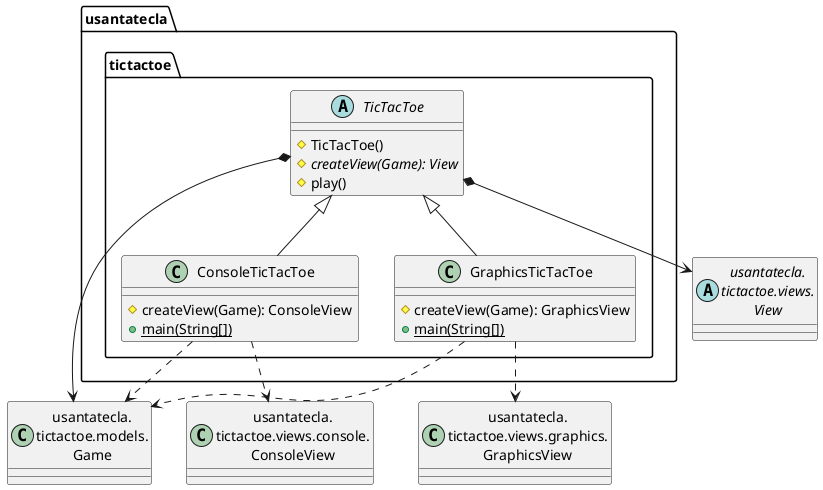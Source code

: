 @startuml tictactoe
class Game as "usantatecla.\ntictactoe.models.\nGame"
abstract class View as "usantatecla.\ntictactoe.views.\nView"
class ConsoleView as "usantatecla.\ntictactoe.views.console.\nConsoleView"
class GraphicsView as "usantatecla.\ntictactoe.views.graphics.\nGraphicsView"

class usantatecla.tictactoe.ConsoleTicTacToe {
	# createView(Game): ConsoleView
	+ {static} main(String[])
}
usantatecla.tictactoe.ConsoleTicTacToe .down.> ConsoleView
usantatecla.tictactoe.ConsoleTicTacToe .down.> Game

class usantatecla.tictactoe.GraphicsTicTacToe {
	# createView(Game): GraphicsView
	+ {static} main(String[])
}
usantatecla.tictactoe.GraphicsTicTacToe .down.> GraphicsView
usantatecla.tictactoe.GraphicsTicTacToe .down.> Game

abstract class  usantatecla.tictactoe.TicTacToe{
	# TicTacToe()
	# {abstract} createView(Game): View
	# play()
}
usantatecla.tictactoe.TicTacToe <|-down- usantatecla.tictactoe.ConsoleTicTacToe
usantatecla.tictactoe.TicTacToe <|-down- usantatecla.tictactoe.GraphicsTicTacToe
usantatecla.tictactoe.TicTacToe *-down-> Game
usantatecla.tictactoe.TicTacToe *-down-> View

@enduml

@startuml tictactoe.views
class Game as "usantatecla.\ntictactoe.models.\nGame"
class Console as "usantatecla.\nutils.\nConsole"
enum Error as "usantatecla.\ntictactoe.types.\nError"

abstract class usantatecla.tictactoe.views.WithGameView {
	+ WithGameView(Game)
}
usantatecla.tictactoe.views.WithGameView *-down-> Game

abstract class usantatecla.tictactoe.views.ErrorView {
	+ {static} String[] MESSAGES
	+ ErrorView(Error)
}
usantatecla.tictactoe.views.ErrorView *-down-> Error

enum usantatecla.tictactoe.views.Message {
	+ TITTLE
	+ NUMBER_PLAYERS
	+ SEPARATOR
	+ VERTICAL_LINE_LEFT
	+ VERTICAL_LINE_CENTERED
	+ VERTICAL_LINE_RIGHT
	+ ENTER_COORDINATE_TO_PUT
	+ ENTER_COORDINATE_TO_REMOVE
	+ COORDINATE_TO_PUT
	+ COORDINATE_TO_REMOVE
	+ COORDINATE_TO_MOVE
	+ PLAYER_WIN
	+ RESUME
	- String message;

	- Message(String)
	+ getMessage(): String
	+ write()
	+ writeln()
	+ toString(): String
}
usantatecla.tictactoe.views.Message .down.> Console

abstract class usantatecla.tictactoe.views.View {
	+ View(Game)
	+ interact()
	# {abstract} start()
	# {abstract} play()
	# {abstract} isNewGame(): boolean
}
usantatecla.tictactoe.views.View -up-|> usantatecla.tictactoe.views.WithGameView
usantatecla.tictactoe.views.View .down.> Game

@enduml

@startuml tictactoe.views.console
class Game as "usantatecla.\ntictactoe.models.\nGame"
class Coordinate as "usantatecla.\ntictactoe.models.\nCoordinate"
enum Error as "usantatecla.\ntictactoe.types.\nError"
enum Token as "usantatecla.\ntictactoe.types.\nToken"
abstract class WithGameView as "usantatecla.\ntictactoe.views.\nWithGameView"
abstract class View as "usantatecla.\ntictactoe.views.\nView"
abstract class ErrorView as "usantatecla.\ntictactoe.views.\nErrorView"
class Message as "usantatecla.\ntictactoe.views.\nMessage"
class Console as "usantatecla.\nutils.\nConsole"
class YesNoDialog as "usantatecla.\nutils.\nYesNoDialog"
class LimitedIntDialog as "usantatecla.\nutils.\nLimitedIntDialog"

class usantatecla.tictactoe.views.console.CoordinateView {
	+ read(String): Coordinate
}
usantatecla.tictactoe.views.console.CoordinateView .down.> usantatecla.tictactoe.views.console.ErrorView
usantatecla.tictactoe.views.console.CoordinateView .down.> Console
usantatecla.tictactoe.views.console.CoordinateView .down.> Error
usantatecla.tictactoe.views.console.CoordinateView .down.> Coordinate

class usantatecla.tictactoe.views.console.ErrorView {
	~ ErrorView(Error)
	~ writeln()
}
usantatecla.tictactoe.views.console.ErrorView -up-|> ErrorView
usantatecla.tictactoe.views.console.ErrorView .down.> Console
usantatecla.tictactoe.views.console.ErrorView *-down-> Error

class usantatecla.tictactoe.views.console.BoardView {
	~ GameView(Game)
	~ write()
}
usantatecla.tictactoe.views.console.BoardView *-down-> Game
usantatecla.tictactoe.views.console.BoardView .down.> usantatecla.tictactoe.views.console.TokenView
usantatecla.tictactoe.views.console.BoardView .down.> Coordinate
usantatecla.tictactoe.views.console.BoardView .down.> Message

class usantatecla.tictactoe.views.console.PlayView {
	~ PlayView(Game)
	~ interact()
	- put()
	- move()
	~ createRandomCoordinate(): Coordinate
}
WithGameView <|-down- usantatecla.tictactoe.views.console.PlayView
usantatecla.tictactoe.views.console.PlayView .down.> usantatecla.tictactoe.views.console.ErrorView
usantatecla.tictactoe.views.console.PlayView .down.> usantatecla.tictactoe.views.console.CoordinateView
usantatecla.tictactoe.views.console.PlayView .down.> usantatecla.tictactoe.views.console.BoardView
usantatecla.tictactoe.views.console.PlayView .down.> usantatecla.tictactoe.views.console.TokenView
usantatecla.tictactoe.views.console.PlayView .down.> Coordinate
usantatecla.tictactoe.views.console.PlayView .down.> Message
usantatecla.tictactoe.views.console.PlayView .down.> Error

class usantatecla.tictactoe.views.console.ResumeView {
	~ interact(): boolean
}
WithGameView <|-down- usantatecla.tictactoe.views.console.ResumeView
usantatecla.tictactoe.views.console.ResumeView .down.> Message
usantatecla.tictactoe.views.console.ResumeView .down.> YesNoDialog

class usantatecla.tictactoe.views.console.StartView {
	~ interact()
}
WithGameView <|-down- usantatecla.tictactoe.views.console.StartView
usantatecla.tictactoe.views.console.StartView .down.> usantatecla.tictactoe.views.console.BoardView
usantatecla.tictactoe.views.console.StartView .down.> Message
usantatecla.tictactoe.views.console.StartView .down.> LimitedIntDialog

class usantatecla.tictactoe.views.console.TokenView {
	+ {static} char[] SYMBOLS
	~ TokenView(Token)
	~ write()
}
usantatecla.tictactoe.views.console.TokenView *-down-> Token
usantatecla.tictactoe.views.console.TokenView .down.> Console

class usantatecla.tictactoe.views.console.ConsoleView {
	+ ConsoleView(Game)
	# start()
	# play()
	# isNewGame(): boolean
}
View <|-down- usantatecla.tictactoe.views.console.ConsoleView
usantatecla.tictactoe.views.console.ConsoleView *-down-> usantatecla.tictactoe.views.console.ResumeView
usantatecla.tictactoe.views.console.ConsoleView *-down-> usantatecla.tictactoe.views.console.PlayView
usantatecla.tictactoe.views.console.ConsoleView *-down-> usantatecla.tictactoe.views.console.StartView

@enduml

@startuml tictactoe.views.graphics
class usantatecla.tictactoe.views.graphics.ChoosePlayersView {

	- {static} ACCEPT: String
	- label: JLabel
	- textField: JTextField
	- button: JButton
	- playersNumber: String

	~ ChoosePlayersView(JRootPane)
	~ resetPlayersNumber()
	~ getPlayersNumber(): String
	+ actionPerformed(ActionEvent)
	+ keyTyped(KeyEvent)
	+ keyPressed(KeyEvent)
	+ keyReleased(KeyEvent)

}

class ErrorView as "usantatecla.tictactoe.views.ErrorView"
class Coordinate as "usantatecla.tictactoe.models.Coordinate"




usantatecla.tictactoe.views.graphics.ChoosePlayersView .down.> usantatecla.tictactoe.views.graphics.Constraints
usantatecla.tictactoe.views.graphics.ChoosePlayersView .down.> ErrorView

class usantatecla.tictactoe.views.graphics.Constraints {

	~ Constraints(int, int, int, int)

}


class usantatecla.tictactoe.views.graphics.CoordinateMoveView extends usantatecla.tictactoe.views.graphics.CoordinateView {

	{static} ENTER_COORDINATE_TO_REMOVE: String
	- labelRowToMove: JLabel
	- labelColumnToMove: JLabel
	- titleLabelToMove: JLabel
	- textFieldRowToMove: JTextField
	- textFieldColumnToMove: JTextField
	- coordinates: Coordinate[]

	~ CoordinateMoveView()
	~ resetCoordinates()
	~ getCoordinates(): Coordinate[]
	+ actionPerformed(ActionEvent)

}

class Error as "usantatecla.tictactoe.types.Error"
class ErrorView as "usantatecla.tictactoe.views.ErrorView"


usantatecla.tictactoe.views.graphics.CoordinateMoveView .down.> Error
usantatecla.tictactoe.views.graphics.CoordinateMoveView .down.> ErrorView
usantatecla.tictactoe.views.graphics.CoordinateMoveView *-down-> "2" Coordinate

class usantatecla.tictactoe.views.graphics.CoordinatePutView extends usantatecla.tictactoe.views.graphics.CoordinateView {

	~ CoordinatePutView()
	~ resetCoordinate()
	~ Coordinate getCoordinate()
	+ actionPerformed(ActionEvent)
	+ keyTyped(KeyEvent)
	+ keyPressed(KeyEvent)
	+ keyReleased(KeyEvent)

}

class Coordinate as "usantatecla.tictactoe.models.Coordinate"

usantatecla.tictactoe.views.graphics.CoordinatePutView .down.> ErrorView
usantatecla.tictactoe.views.graphics.CoordinatePutView *-down-> Coordinate

class usantatecla.tictactoe.views.graphics.CoordinateView  {

	# {static} String ENTER_COORDINATE_TO_PUT
	# {static} String ACCEPT
	# labelRow: JLabel
	# labelColumn: JLabel
	# titleLabel: JLabel
	# textFieldRow: JTextField
	# textFieldColumn: JTextField
	# button: JButton

	CoordinateView()
	+ {abstract} actionPerformed(ActionEvent)
	+ keyTyped(KeyEvent)
	+ keyPressed(KeyEvent)
	+ keyReleased(KeyEvent)
}


class usantatecla.tictactoe.views.graphics.GameView  {

	~ GameView(Game)
	~ write()
	- printRowBoard(int)
	- getSquareBoardText(int, int): String

}

class Game as "usantatecla.tictactoe.models.Game"
class Token as "usantatecla.tictactoe.types.Token"
class Message as "usantatecla.tictactoe.views.Message"
class TokenView as "usantatecla.tictactoe.views.console.TokenView"

usantatecla.tictactoe.views.graphics.GameView *-down-> Game
usantatecla.tictactoe.views.graphics.GameView .down.> Coordinate
usantatecla.tictactoe.views.graphics.GameView .down.> Token
usantatecla.tictactoe.views.graphics.GameView .down.> Message
usantatecla.tictactoe.views.graphics.GameView .down.> Token
usantatecla.tictactoe.views.graphics.GameView .down.> TokenView

class usantatecla.tictactoe.views.graphics.PlayView {

	~ {static} ENTER_COORDINATE_TO_PUT: String
	~ {static} ENTER_COORDINATE_TO_REMOVE: String

	~ PlayView(Game)
	~ interact()
	- put()
	- move()

}

usantatecla.tictactoe.views.graphics.PlayView .down.> Coordinate
usantatecla.tictactoe.views.graphics.PlayView *-down-> Game
usantatecla.tictactoe.views.graphics.PlayView *-down-> usantatecla.tictactoe.views.graphics.GameView
usantatecla.tictactoe.views.graphics.PlayView *-down-> usantatecla.tictactoe.views.graphics.CoordinateMoveView
usantatecla.tictactoe.views.graphics.PlayView *-down-> usantatecla.tictactoe.views.graphics.CoordinatePutView
usantatecla.tictactoe.views.graphics.PlayView *-down-> ErrorView
usantatecla.tictactoe.views.graphics.PlayView *-down-> Message

class usantatecla.tictactoe.views.graphics.ResumeView {

	- newGame: boolean

	~ ResumeView()
	~ isResumedGame(): boolean

}

usantatecla.tictactoe.views.graphics.ResumeView .down.> Message

class usantatecla.tictactoe.views.graphics.StartView  {

	~ StartView(Game)
	~ interact()

}

usantatecla.tictactoe.views.graphics.StartView *-down-> Game
usantatecla.tictactoe.views.graphics.StartView .down.> Message
usantatecla.tictactoe.views.graphics.StartView .down.> usantatecla.tictactoe.views.graphics.ChoosePlayersView
usantatecla.tictactoe.views.graphics.StartView .down.> usantatecla.tictactoe.views.graphics.GameView

class usantatecla.tictactoe.views.graphics.GraphicsView extends View {

	+ View(GameView)

}

class View as "usantatecla.tictactoe.views.View"

usantatecla.tictactoe.views.graphics.GraphicsView *-down-> usantatecla.tictactoe.views.graphics.PlayView
usantatecla.tictactoe.views.graphics.GraphicsView *-down-> usantatecla.tictactoe.views.graphics.StartView
usantatecla.tictactoe.views.graphics.GraphicsView .down.> usantatecla.tictactoe.views.graphics.ResumeView
@enduml

@startuml tictactoe.models
enum Error as "usantatecla.\ntictactoe.types.\nError"
enum Token as "usantatecla.\ntictactoe.types.\nToken"
class Direction as "usantatecla.utils.\nDirection"
class ConcreteCoordinate as "usantatecla.utils.\nConcreteCoordinate"
class ClosedInterval as "usantatecla.utils.\nClosedInterval"

class  usantatecla.tictactoe.models.Board{
  ~ Board()
  ~ reset()
  ~ getToken(Coordinate): Token
  ~ isCompleted(): boolean
  ~ put(Coordinate, Token)
  ~ move(Coordinate, Coordinate)
  - remove(Coordinate)
  ~ isOccupied(Coordinate, Token): boolean
  ~ isEmpty(Coordinate): boolean
  ~ isTicTacToe(Token): boolean
  - getCoordinates(Token): List<Coordinate>
}
usantatecla.tictactoe.models.Board *-down-> "*" Token
usantatecla.tictactoe.models.Board .down.> usantatecla.tictactoe.models.Coordinate
usantatecla.tictactoe.models.Board .down.> Direction

class  usantatecla.tictactoe.models.Coordinate{
  - {static} NULL_COORDINATE: Coordinate
  + {static} DIMENSION: int
  - {static} LIMITS: ClosedInterval
  + Coordinate()
  + Coordinate(int, int)
  + isNull(): boolean
  + isValid(): Error
  + getDirection(Coordinate): Direction
  - inInverseDiagonal(): boolean
  + random()
  + equals(Object): boolean
}
ConcreteCoordinate <|-down- usantatecla.tictactoe.models.Coordinate
usantatecla.tictactoe.models.Coordinate .down.> Error
usantatecla.tictactoe.models.Coordinate .down.> Direction
usantatecla.tictactoe.models.Coordinate .down.> ClosedInterval

class  usantatecla.tictactoe.models.Game{
  + Game()
  + setUsers(int)
  + isBoardComplete(): boolean
  + isUser(): boolean
  + put(Coordinate): Error
  + move(Coordinate, Coordinate): Error
  + next()
  + isTicTacToe(): boolean
  + getToken(Coordinate): Token
  + getToken(): Token
  + getMaxPlayers(): int
  + reset()
}
usantatecla.tictactoe.models.Game *-down-> usantatecla.tictactoe.models.Board
usantatecla.tictactoe.models.Game *-down-> usantatecla.tictactoe.models.Turn
usantatecla.tictactoe.models.Game .down.> usantatecla.tictactoe.models.Coordinate
usantatecla.tictactoe.models.Game .down.> Error

class  usantatecla.tictactoe.models.Player{
  ~ Player(Token, Board)
  ~ put(Coordinate): Error
  ~ move(Coordinate, Coordinate): Error
  ~ getToken(): Token
}
usantatecla.tictactoe.models.Player *-down-> usantatecla.tictactoe.models.Board
usantatecla.tictactoe.models.Player *-down-> Token
usantatecla.tictactoe.models.Player .down.> usantatecla.tictactoe.models.Coordinate
usantatecla.tictactoe.models.Player .down.> Error

class  usantatecla.tictactoe.models.Turn{
  - {static} NUM_PLAYERS: int
  - active: int
  - users: int
  ~ Turn(Board)
  ~ setUsers(int)
  ~ next()
  ~ isUser(): boolean
  ~ put(Coordinate): Error
  - getPlayer(): Player
  ~ move(Coordinate, Coordinate): Error
  ~ getToken(): Token
}

usantatecla.tictactoe.models.Turn *-down-> "*" usantatecla.tictactoe.models.Player
usantatecla.tictactoe.models.Turn *-down-> usantatecla.tictactoe.models.Board
usantatecla.tictactoe.models.Turn .down.> usantatecla.tictactoe.models.Coordinate
usantatecla.tictactoe.models.Turn .down.> Token
usantatecla.tictactoe.models.Turn .down.> Error

@enduml

@startuml tictactoe.types
class ClosedInterval as "usantatecla.utils.\nClosedInterval"

enum  usantatecla.tictactoe.types.Error{
  + NOT_EMPTY
  + NOT_OWNER
  + SAME_COORDINATES
  + WRONG_COORDINATES
  + NULL_ERROR
  + isNull(): boolean
}

enum  usantatecla.tictactoe.types.Token{
  + X
  + O
  + NULL
  + isNull(): boolean
  + {static} get(int): Token
  + toString(): String
}
usantatecla.tictactoe.types.Token .down.> ClosedInterval

@enduml

@startuml tictactoe.utils
class BufferedReader as "java.io.BufferedReader"{}

class  usantatecla.utils.models.ClosedInterval{
	- min: int
	- max: int
	+ ClosedInterval(int,int)
	+ isIncluded(int): boolean
	+ toString(): String
}

class usantatecla.utils.models.ConcreteCoordinate{
	# row: int
	# column: int
	- {static} ROW: String
	- {static} COLUMN: String
	# ConcreteCoordinate()
	# ConcreteCoordinate(int,int)
	+ isNull(): boolean
	+ getDirection(Coordinate): Direction
	+ inHorizontal(Coordinate): boolean
	+ inVertical(Coordinate): boolean
	+ inMainDiagonal(): boolean
	# read(String)
	+ getRow(): int
	+ getColumn(): int
	+ hashCode(): int
	+ equals(Object): boolean
	+ toString(): String
}

usantatecla.utils.models.Coordinate <|-down- usantatecla.utils.models.ConcreteCoordinate
usantatecla.utils.models.ConcreteCoordinate .down.> usantatecla.utils.models.Direction
usantatecla.utils.models.ConcreteCoordinate .down.> usantatecla.utils.views.Console


class usantatecla.utils.views.Console{
	- {static} console: Console
	+ {static} instance(): Console
	- readString(String): String
	+ readString(): String
	+ readInt(String): int
	~ readChar(String): char
	+ writeln()
	+ write(String)
	+ write(int)
	+ writeln(String)
	+ writeln(int)
	+ write(char)
	- writeError(String)
}
usantatecla.utils.views.Console *-down-> BufferedReader

interface usantatecla.utils.models.Coordinate{
	~ isNull(): boolean
	~ getDirection(Coordinate): Direction
	~ inHorizontal(Coordinate): boolean
	~ inVertical(Coordinate): boolean
	~ inMainDiagonal(): boolean
}
usantatecla.utils.models.Coordinate .down.> usantatecla.utils.models.Direction

enum usantatecla.utils.models.Direction{
	VERTICAL
	HORIZONTAL
	MAIN_DIAGONAL
	INVERSE_DIAGONAL
	NULL
}

class usantatecla.utils.LimitedIntDialog{
	- LIMITS: ClosedInterval
	- {static} ERROR_MESSAGE: String
	+ LimitedIntDialog(int,int)
	+ read(String): int
}

usantatecla.utils.LimitedIntDialog *-down-> usantatecla.utils.models.ClosedInterval
usantatecla.utils.LimitedIntDialog .down.> usantatecla.utils.views.Console

class usantatecla.utils.models.NullCoordinate{
	- {static} instance: NullCoordinate
	+ {static} instance(): Coordinate
	+ isNull(): boolean
	+ getDirection(Coordinate): Direction
	+ inHorizontal(Coordinate): boolean
	+ inVertical(Coordinate): boolean
	+ inMainDiagonal(): boolean
	+ hashCode(): int
	+ equals(Object): boolean
	+ toString(): String
}
usantatecla.utils.models.Coordinate <|-down- usantatecla.utils.models.NullCoordinate
usantatecla.utils.models.NullCoordinate .down.> usantatecla.utils.models.Direction

class usantatecla.utils.views.YesNoDialog{
	- {static} AFIRMATIVE: char
	- {static} NEGATIVE: char
	- {static} SUFFIX: String
	- {static} MESSAGE: String
	- answer: char
	+ read(String): boolean
	- isAffirmative(): boolean
	- getAnswer(): char
	- isNegative(): boolean
}
usantatecla.utils.views.YesNoDialog .down.> usantatecla.utils.views.Console
@enduml